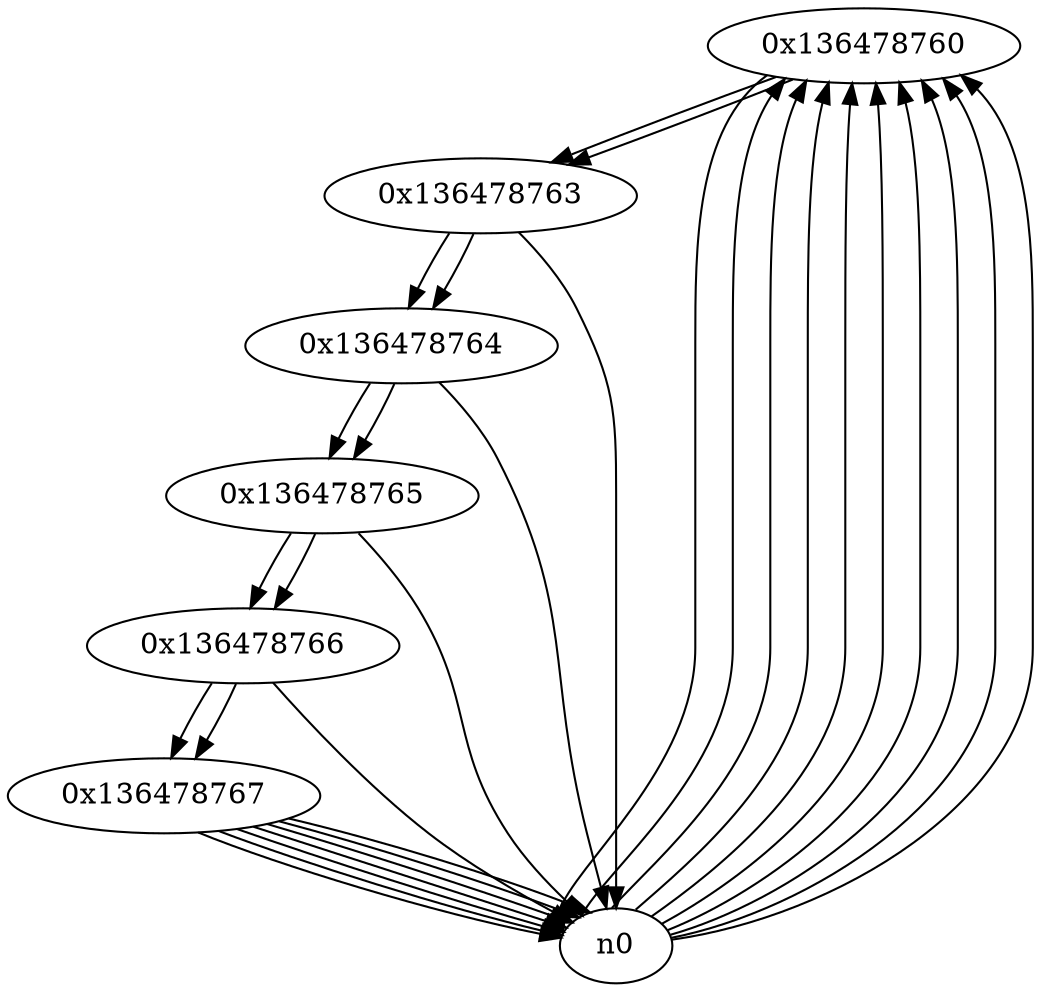 digraph G{
/* nodes */
  n1 [label="0x136478760"]
  n2 [label="0x136478763"]
  n3 [label="0x136478764"]
  n4 [label="0x136478765"]
  n5 [label="0x136478766"]
  n6 [label="0x136478767"]
/* edges */
n1 -> n2;
n1 -> n0;
n0 -> n1;
n0 -> n1;
n0 -> n1;
n0 -> n1;
n0 -> n1;
n0 -> n1;
n0 -> n1;
n0 -> n1;
n0 -> n1;
n2 -> n3;
n2 -> n0;
n1 -> n2;
n3 -> n4;
n3 -> n0;
n2 -> n3;
n4 -> n5;
n4 -> n0;
n3 -> n4;
n5 -> n6;
n5 -> n0;
n4 -> n5;
n6 -> n0;
n6 -> n0;
n6 -> n0;
n6 -> n0;
n6 -> n0;
n6 -> n0;
n6 -> n0;
n5 -> n6;
}
